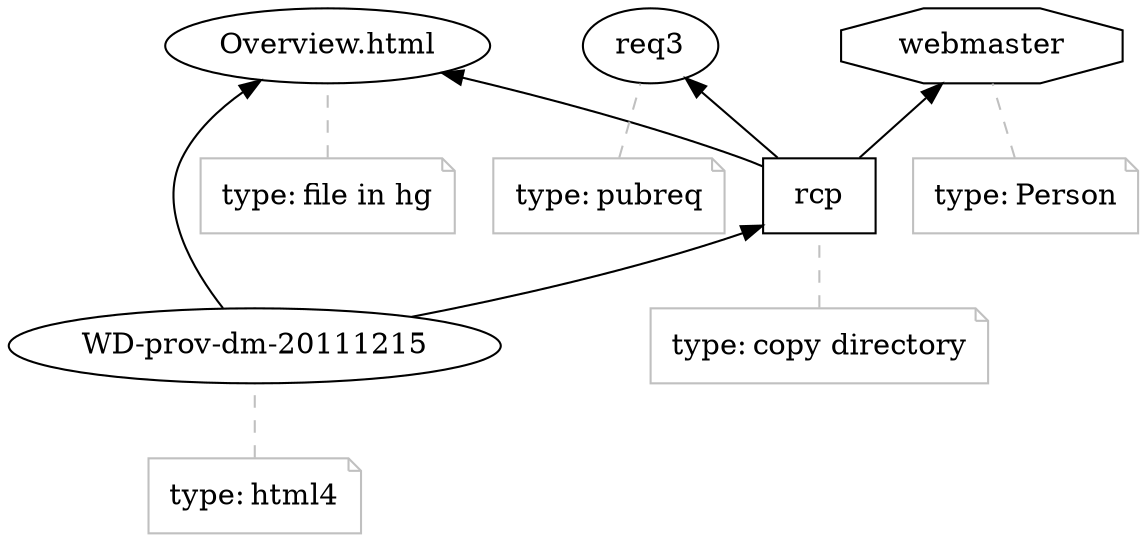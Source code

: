 digraph OPMGraph { rankdir="BT"; 
rcp [label="rcp",shape="polygon",sides="4"]
ann9 [color="gray",fontcolor="black",label=<<TABLE cellpadding="0" border="0">
	<TR>
	    <TD align="left">type:</TD>
	    <TD align="left">copy directory</TD>
	</TR>
    </TABLE>>
,shape="note"]
ann9 -> rcp [style="dashed",color="gray",arrowhead="none"]
Overview_html [label="Overview.html"]
ann10 [color="gray",fontcolor="black",label=<<TABLE cellpadding="0" border="0">
	<TR>
	    <TD align="left">type:</TD>
	    <TD align="left">file in hg</TD>
	</TR>
    </TABLE>>
,shape="note"]
ann10 -> Overview_html [style="dashed",color="gray",arrowhead="none"]
WD_prov_dm_20111215 [label="WD-prov-dm-20111215"]
ann11 [color="gray",fontcolor="black",label=<<TABLE cellpadding="0" border="0">
	<TR>
	    <TD align="left">type:</TD>
	    <TD align="left">html4</TD>
	</TR>
    </TABLE>>
,shape="note"]
ann11 -> WD_prov_dm_20111215 [style="dashed",color="gray",arrowhead="none"]
req3 [label="req3"]
ann12 [color="gray",fontcolor="black",label=<<TABLE cellpadding="0" border="0">
	<TR>
	    <TD align="left">type:</TD>
	    <TD align="left">pubreq</TD>
	</TR>
    </TABLE>>
,shape="note"]
ann12 -> req3 [style="dashed",color="gray",arrowhead="none"]
webmaster [label="webmaster",shape="polygon",sides="8"]
ann13 [color="gray",fontcolor="black",label=<<TABLE cellpadding="0" border="0">
	<TR>
	    <TD align="left">type:</TD>
	    <TD align="left">Person</TD>
	</TR>
    </TABLE>>
,shape="note"]
ann13 -> webmaster [style="dashed",color="gray",arrowhead="none"]
WD_prov_dm_20111215 -> rcp []
rcp -> Overview_html []
rcp -> req3 []
WD_prov_dm_20111215 -> Overview_html []
rcp -> webmaster []
}
